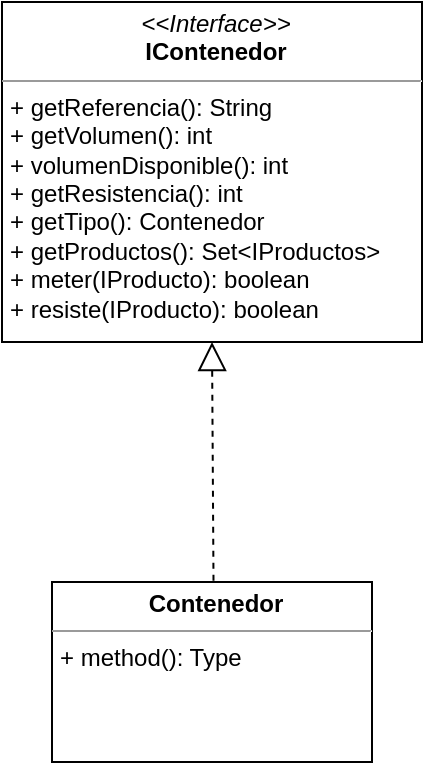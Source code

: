 <mxfile version="22.1.21" type="github">
  <diagram id="C5RBs43oDa-KdzZeNtuy" name="Page-1">
    <mxGraphModel dx="429" dy="454" grid="1" gridSize="10" guides="1" tooltips="1" connect="1" arrows="1" fold="1" page="1" pageScale="1" pageWidth="827" pageHeight="1169" math="0" shadow="0">
      <root>
        <mxCell id="WIyWlLk6GJQsqaUBKTNV-0" />
        <mxCell id="WIyWlLk6GJQsqaUBKTNV-1" parent="WIyWlLk6GJQsqaUBKTNV-0" />
        <mxCell id="D_xMuHHcbsWxbsqFwiW2-9" value="" style="endArrow=block;dashed=1;endFill=0;endSize=12;html=1;rounded=0;exitX=0.475;exitY=-0.007;exitDx=0;exitDy=0;exitPerimeter=0;entryX=0.5;entryY=1;entryDx=0;entryDy=0;" edge="1" parent="WIyWlLk6GJQsqaUBKTNV-1" target="D_xMuHHcbsWxbsqFwiW2-18">
          <mxGeometry width="160" relative="1" as="geometry">
            <mxPoint x="350.75" y="299.37" as="sourcePoint" />
            <mxPoint x="350" y="190" as="targetPoint" />
          </mxGeometry>
        </mxCell>
        <mxCell id="D_xMuHHcbsWxbsqFwiW2-11" value="&lt;p style=&quot;margin:0px;margin-top:4px;text-align:center;&quot;&gt;&lt;/p&gt;&lt;p style=&quot;text-align: center; margin: 0px 0px 0px 4px;&quot;&gt;&lt;b style=&quot;border-color: var(--border-color);&quot;&gt;Contenedor&lt;/b&gt;&lt;br&gt;&lt;/p&gt;&lt;hr size=&quot;1&quot;&gt;&lt;p style=&quot;margin:0px;margin-left:4px;&quot;&gt;+ method(): Type&lt;/p&gt;" style="verticalAlign=top;align=left;overflow=fill;fontSize=12;fontFamily=Helvetica;html=1;whiteSpace=wrap;" vertex="1" parent="WIyWlLk6GJQsqaUBKTNV-1">
          <mxGeometry x="270" y="300" width="160" height="90" as="geometry" />
        </mxCell>
        <mxCell id="D_xMuHHcbsWxbsqFwiW2-18" value="&lt;p style=&quot;margin:0px;margin-top:4px;text-align:center;&quot;&gt;&lt;/p&gt;&lt;p style=&quot;text-align: center; margin: 0px 0px 0px 4px;&quot;&gt;&lt;i style=&quot;border-color: var(--border-color);&quot;&gt;&amp;lt;&amp;lt;Interface&amp;gt;&amp;gt;&lt;/i&gt;&lt;br style=&quot;border-color: var(--border-color);&quot;&gt;&lt;b style=&quot;border-color: var(--border-color);&quot;&gt;IContenedor&lt;/b&gt;&lt;br&gt;&lt;/p&gt;&lt;hr size=&quot;1&quot;&gt;&lt;p style=&quot;margin: 0px 0px 0px 4px;&quot;&gt;+ getReferencia(): String&lt;/p&gt;&lt;p style=&quot;margin: 0px 0px 0px 4px;&quot;&gt;+ getVolumen(): int&lt;/p&gt;&lt;p style=&quot;margin: 0px 0px 0px 4px;&quot;&gt;+ volumenDisponible(): int&lt;/p&gt;&lt;p style=&quot;margin: 0px 0px 0px 4px;&quot;&gt;+ getResistencia(): int&lt;/p&gt;&lt;p style=&quot;margin: 0px 0px 0px 4px;&quot;&gt;+ getTipo(): Contenedor&lt;/p&gt;&lt;p style=&quot;margin: 0px 0px 0px 4px;&quot;&gt;+ getProductos(): Set&amp;lt;IProductos&amp;gt;&lt;/p&gt;&lt;p style=&quot;margin: 0px 0px 0px 4px;&quot;&gt;+ meter(IProducto): boolean&lt;/p&gt;&lt;p style=&quot;margin: 0px 0px 0px 4px;&quot;&gt;+ resiste(IProducto): boolean&lt;/p&gt;" style="verticalAlign=top;align=left;overflow=fill;fontSize=12;fontFamily=Helvetica;html=1;whiteSpace=wrap;" vertex="1" parent="WIyWlLk6GJQsqaUBKTNV-1">
          <mxGeometry x="245" y="10" width="210" height="170" as="geometry" />
        </mxCell>
      </root>
    </mxGraphModel>
  </diagram>
</mxfile>
